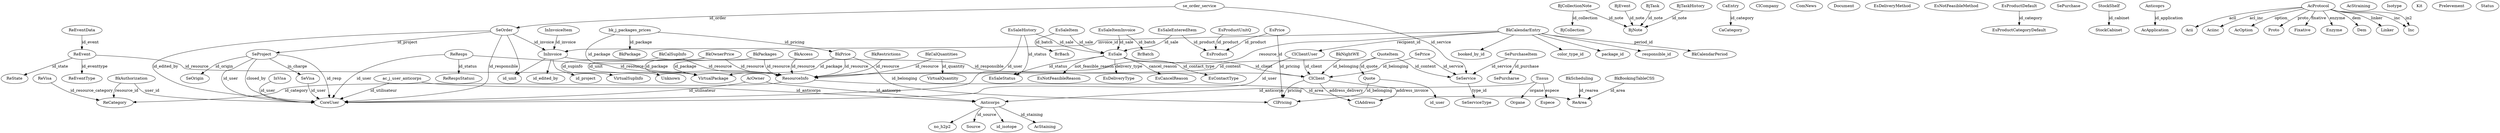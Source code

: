 digraph pfm {

BkAccess -> ResourceInfo[label="id_resource"];

BkAuthorization -> ReCategory [label="resource_id"];
BkAuthorization -> CoreUser [label="user_id"];

BkBookingTableCSS -> ReArea [label="id_area"];
BkCalendarEntry -> ResourceInfo[label="resource_id"];
BkCalendarEntry -> booked_by_id;
BkCalendarEntry -> ClClientUser[label="recipient_id"];
BkCalendarEntry -> color_type_id;
BkCalendarEntry -> package_id;
BkCalendarEntry -> responsible_id;
BkCalendarEntry -> InInvoice [label="invoice_id"];
BkCalendarEntry -> BkCalendarPeriod[label="period_id"];

BkCalQuantities -> VirtualQuantity [label="id_quantity"];
BkCalQuantities -> ResourceInfo[label="id_resource"];

BkCalSupInfo -> VirtualSupInfo [label="id_supinfo"];
BkCalSupInfo -> ResourceInfo [label="id_resource"];

BkNightWE -> ClClient [label="id_belonging"];  // to be checked

BkOwnerPrice -> ResourceInfo [label="id_resource"];
BkOwnerPrice -> VirtualPackage [label="id_package"];
BkOwnerPrice -> Unknown [label="id_unit"];

BkPackages -> VirtualPackage [label="id_package"];  // what is package, seems internal counter, no "link"
BkPackages -> ResourceInfo [label="id_resource"];

bk_j_packages_prices -> VirtualPackage [label="id_package"];
bk_j_packages_prices -> BkPrice [label="id_pricing"];
bk_j_packages_prices -> BkPackage [label="id_package"];

BkPrice -> ResourceInfo [label="id_resource"];
BkPrice -> VirtualPackage [label="id_package"];
BkPrice -> ClPricing[label="id_belonging"];

BkRestrictions -> ResourceInfo [label="id_resource"];

BkScheduling -> ReArea [label="id_rearea"];

BjCollectionNote -> BjCollection [label="id_collection"];
BjCollectionNote -> BjNote [label="id_note"];

BjEvent -> BjNote[label="id_note"];
BjTask -> BjNote[label="id_note"];
BjTaskHistory -> BjNote[label="id_note"];

CaEntry -> CaCategory [label="id_category"];

ClClient -> ClAddress [label="address_invoice"];
ClClient -> ClAddress [label="address_delivery"];
ClClient -> ClPricing [label="pricing"];

ClClientUser -> ClClient [label="id_client"];
ClClientUser -> CoreUser [label="id_user"];

ClCompany; // ???? not used?

ComNews;

Document;

EsCancelReason;
EsContactType;
EsDeliveryMethod;
EsNotFeasibleMethod;
EsPrice -> EsProduct [label="id_product"];
EsPrice -> ClPricing [label="id_pricing"];
EsProductCategoryDefault;
EsProductDefault -> EsProductCategoryDefault [label="id_category"];
EsProductUnitQ -> EsProduct [label="id_product"];
EsSale -> ClClient [label="id_client"]; // to be checked
EsSale -> EsContactType [label="id_contact_type"];
EsSale -> EsNotFeasibleReason [label="not_feasible_reason"];
EsSale -> EsDeliveryType [label="delivery_type"];
EsSale -> EsCancelReason [label="cancel_reason"];
EsSale -> EsSaleStatus [label="id_status"];
EsSaleEnteredItem -> EsSale [label="id_sale"];
EsSaleEnteredItem -> EsProduct [label="id_product"];
EsSaleHistory -> EsSale [label="id_sale"];
EsSaleHistory -> EsSaleStatus [label="id_status"]; // not in db
EsSaleHistory -> CoreUser [label="id_user"];
EsSaleItem -> EsSale [label="id_sale"];
EsSaleItem -> BrBach [label="id_batch"];  // breeding
EsSaleItemInvoice -> EsSale [label="id_sale"];
EsSaleItemInvoice -> BrBatch [label="id_batch"]; // breeding


InInvoice -> id_unit; // no ref found
InInvoice -> id_project; // no ref found
InInvoice -> id_edited_by;
InInvoice -> ClClient [label="id_responsible"]; // ? client

InInvoiceItem -> InInvoice [label="id_invoice"];

InVisa -> CoreUser [label="id_user"];

Quote -> ClPricing[label="id_belonging"]; // not used anymore
Quote -> id_user;
QuoteItem -> Quote [label="id_quote"]
// module defines which object is linked to id_content
QuoteItem -> ResourceInfo [label="id_content"];
QuoteItem -> SeService [label="id_content"];

ReArea;
ReCategory;
ReEvent -> ResourceInfo [label="id_resource"];
ReEvent -> ReState [label="id_state"];
ReEvent -> ReEventType [label="id_eventtype"];
ReEventData -> ReEvent [label="id_event"];
ReEventType;
ReResps -> ResourceInfo [label="id_resource"];
ReResps -> ReRespsStatusi [label="id_status"];
ReResps -> CoreUser [label="id_user"];

ResourceInfo -> ReCategory [label="id_category"];
ResourceInfo -> ReArea [label="id_area"];

ReState;

ReVisa -> ReCategory [label="id_resource_category"];

SeOrder -> InInvoice [label="id_invoice"];
SeOrder -> id_unit; // ????
SeOrder -> CoreUser [label="id_responsible"];
SeOrder -> SeProject [label="id_project"];
SeOrder -> CoreUser [label="id_edited_by"];

se_order_service -> SeOrder [label="id_order"];
se_order_service -> SeService [label="id_service"];

SeOrigin;
SePrice -> SeService [label="id_service"];
SePrice -> ClClient [label="id_belonging"]; // to be cheked!!

SeProject -> CoreUser [label="id_resp"];
SeProject ->CoreUser [label="id_user"];
SeProject -> SeOrigin [label="id_origin"];
SeProject -> CoreUser [label="closed_by"];
SeProject -> SeVisa [label="in_charge"];

SePurchase;
SePurchaseItem -> SePurcharse [label="id_purchase"];
SePurchaseItem -> SeService [label="id_service"];

SeService -> SeServiceType [label="type_id"];

SeVisa -> CoreUser [label="id_user"];

StockCabinet;
StockShelf -> StockCabinet [label="id_cabinet"];

// antibodies
AcApplication;
Acii;
Aciinc;
AcOption;
AcOwner -> Anticorps [label="id_anticorps"];
AcOwner -> CoreUser [label="id_utilisateur"];
AcProtocol -> Proto [label="proto"];
AcProtocol -> Fixative [label="fixative"];
AcProtocol -> AcOption [label="option_"];
AcProtocol -> Enzyme [label="enzyme"];
AcProtocol -> Dem [label="dem"];
AcProtocol -> Aciinc [label="acl_inc"];
AcProtocol -> Linker [label="linker"];
AcProtocol -> Inc [label="inc"];
AcProtocol -> Acii [label="acll"];
AcProtocol -> Inc [label="in2"];
AcStraining;
Anticorps -> no_h2p2;
Anticorps -> Source [label="id_source"];
Anticorps -> id_isotope;
Anticorps -> AcStaining [label="id_staining"];
Anticoprs -> AcApplication [label="id_application"];
ac_j_user_anticorps -> Anticorps [label="id_anticorps"];
ac_j_user_anticorps -> CoreUser [label="id_utilisateur"];
Dem;
Enzyme;
Espece;
Fixative;
Inc;
Isotype;
Kit;
Linker;
Organe;
Prelevement;
Proto;
Source;
Status;
// missing id_space
Tissus -> Anticorps [label="id_anticorps"];
Tissus -> Espece [label="espece"];
Tissus -> Organe [label="organe"];
}

